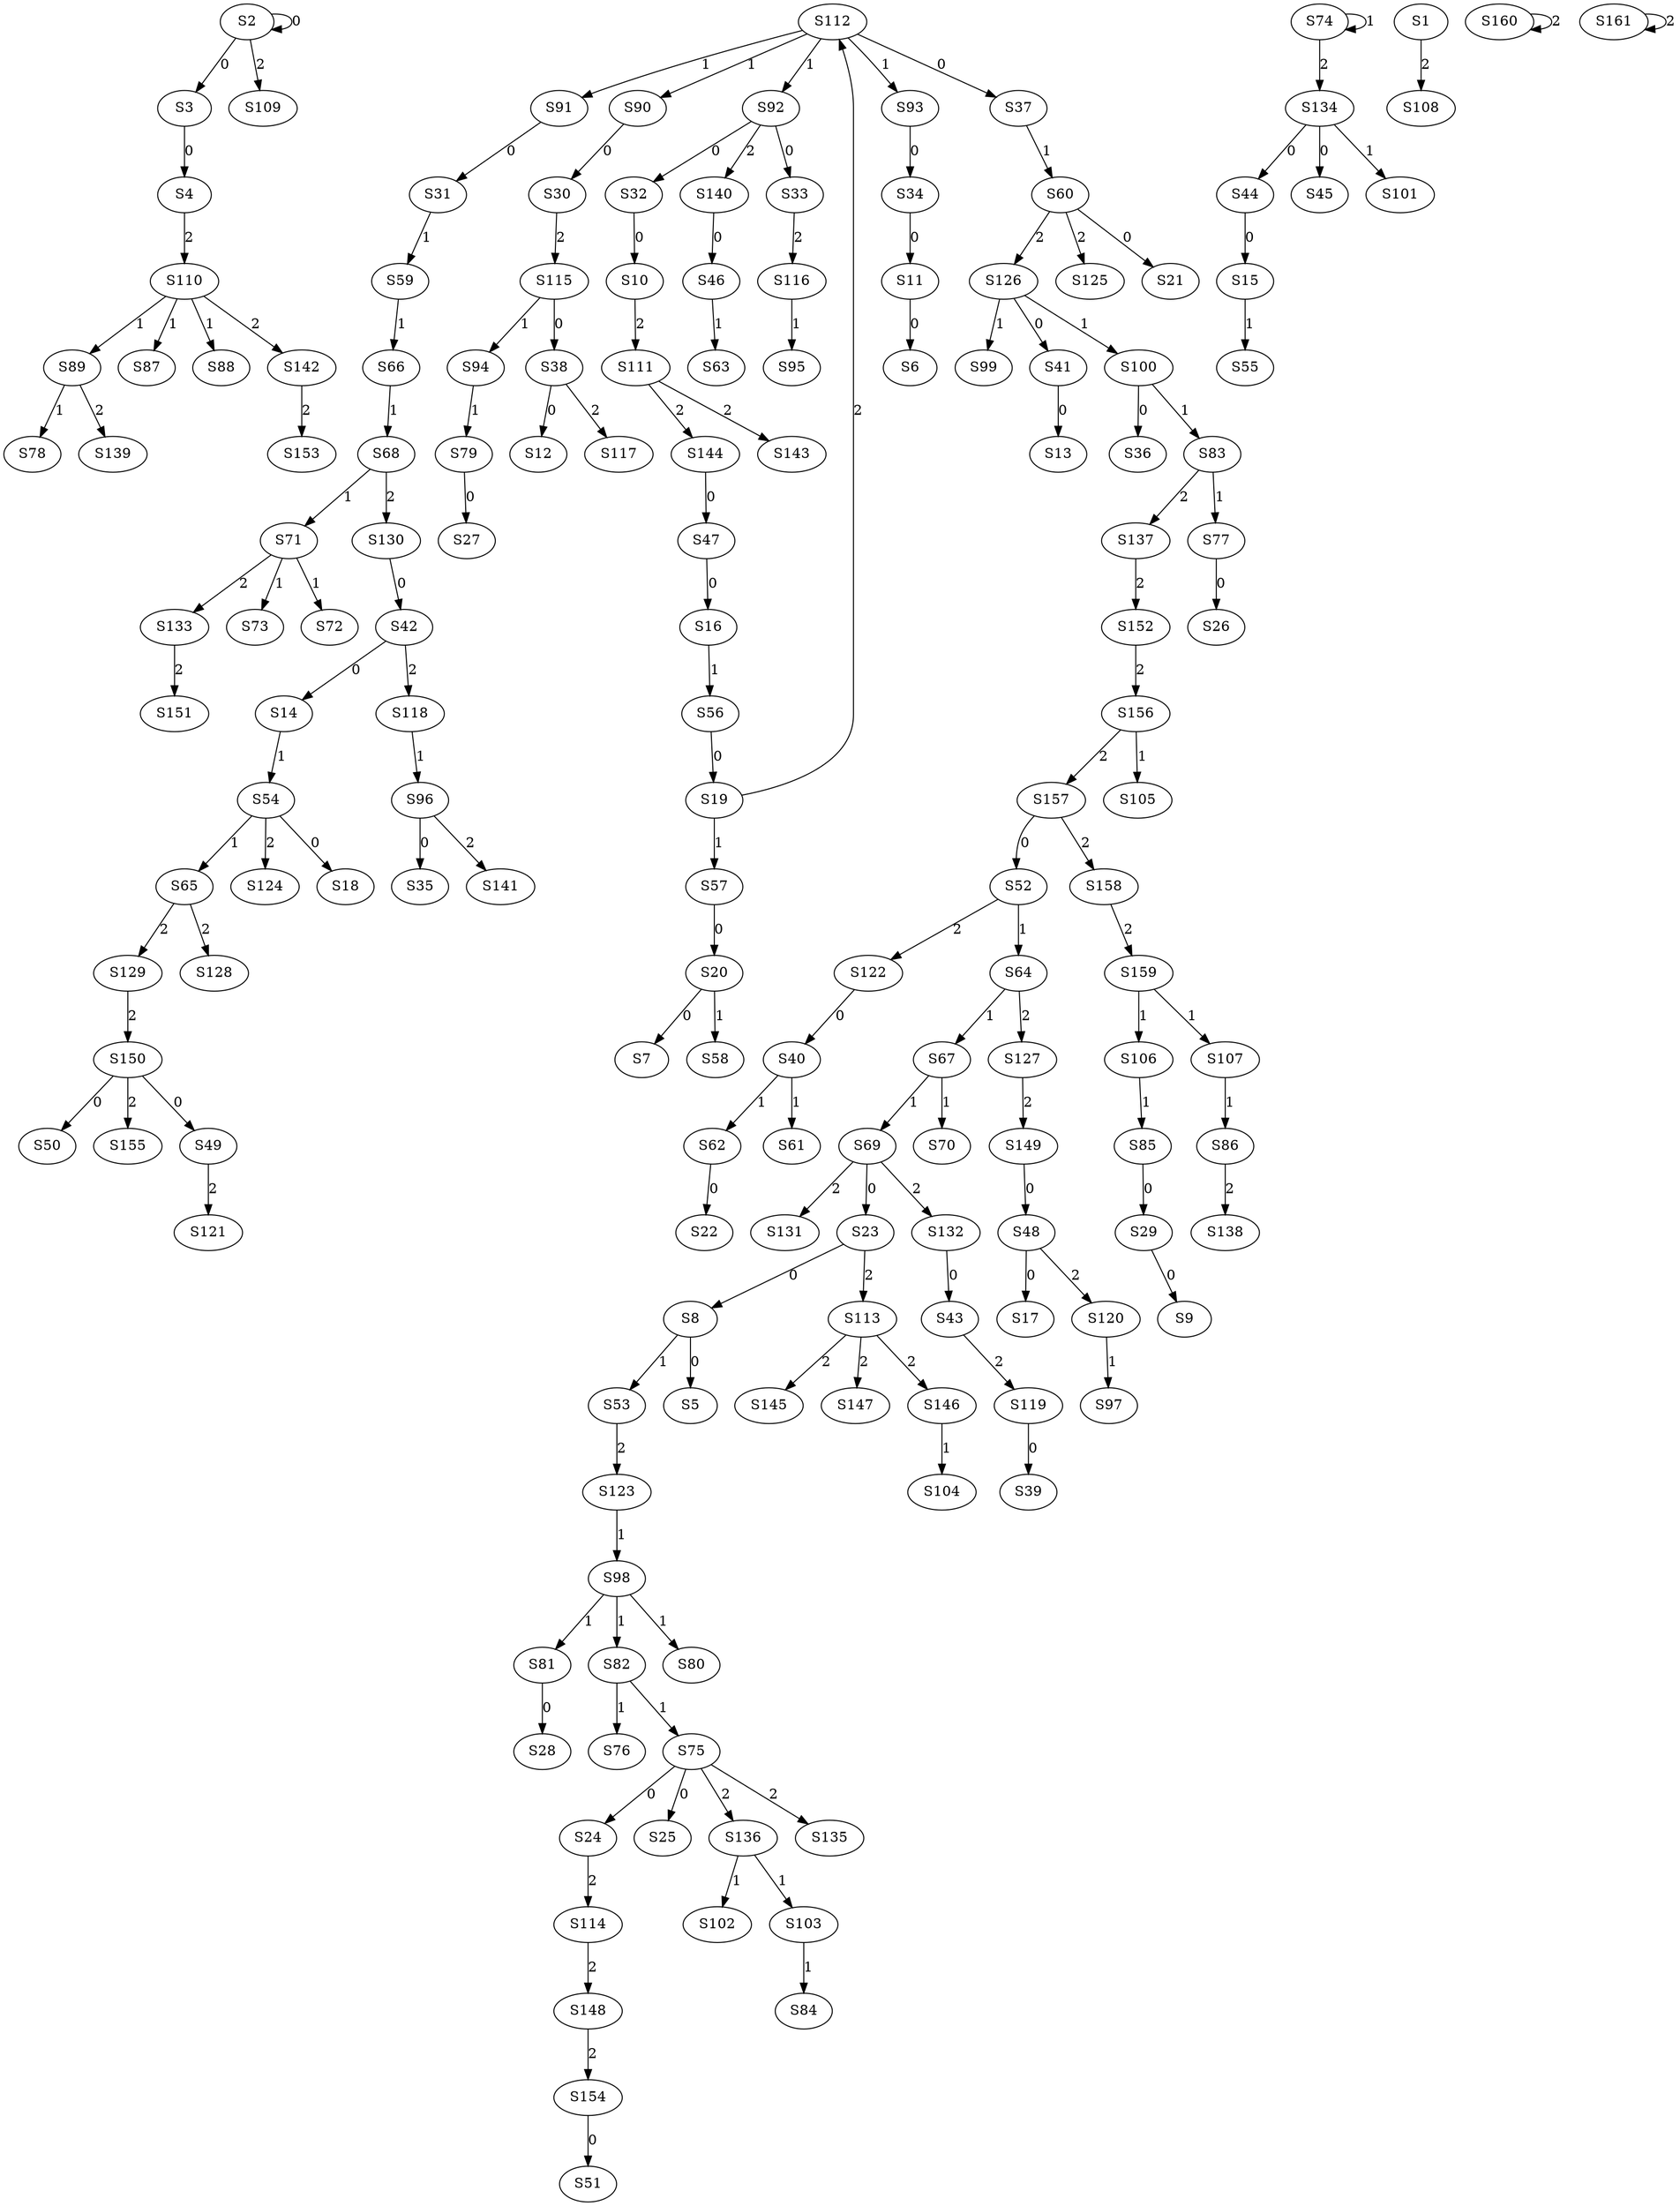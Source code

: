 strict digraph {
	S2 -> S2 [ label = 0 ];
	S2 -> S3 [ label = 0 ];
	S3 -> S4 [ label = 0 ];
	S8 -> S5 [ label = 0 ];
	S11 -> S6 [ label = 0 ];
	S20 -> S7 [ label = 0 ];
	S23 -> S8 [ label = 0 ];
	S29 -> S9 [ label = 0 ];
	S32 -> S10 [ label = 0 ];
	S34 -> S11 [ label = 0 ];
	S38 -> S12 [ label = 0 ];
	S41 -> S13 [ label = 0 ];
	S42 -> S14 [ label = 0 ];
	S44 -> S15 [ label = 0 ];
	S47 -> S16 [ label = 0 ];
	S48 -> S17 [ label = 0 ];
	S54 -> S18 [ label = 0 ];
	S56 -> S19 [ label = 0 ];
	S57 -> S20 [ label = 0 ];
	S60 -> S21 [ label = 0 ];
	S62 -> S22 [ label = 0 ];
	S69 -> S23 [ label = 0 ];
	S75 -> S24 [ label = 0 ];
	S75 -> S25 [ label = 0 ];
	S77 -> S26 [ label = 0 ];
	S79 -> S27 [ label = 0 ];
	S81 -> S28 [ label = 0 ];
	S85 -> S29 [ label = 0 ];
	S90 -> S30 [ label = 0 ];
	S91 -> S31 [ label = 0 ];
	S92 -> S32 [ label = 0 ];
	S92 -> S33 [ label = 0 ];
	S93 -> S34 [ label = 0 ];
	S96 -> S35 [ label = 0 ];
	S100 -> S36 [ label = 0 ];
	S112 -> S37 [ label = 0 ];
	S115 -> S38 [ label = 0 ];
	S119 -> S39 [ label = 0 ];
	S122 -> S40 [ label = 0 ];
	S126 -> S41 [ label = 0 ];
	S130 -> S42 [ label = 0 ];
	S132 -> S43 [ label = 0 ];
	S134 -> S44 [ label = 0 ];
	S134 -> S45 [ label = 0 ];
	S140 -> S46 [ label = 0 ];
	S144 -> S47 [ label = 0 ];
	S149 -> S48 [ label = 0 ];
	S150 -> S49 [ label = 0 ];
	S150 -> S50 [ label = 0 ];
	S154 -> S51 [ label = 0 ];
	S157 -> S52 [ label = 0 ];
	S8 -> S53 [ label = 1 ];
	S14 -> S54 [ label = 1 ];
	S15 -> S55 [ label = 1 ];
	S16 -> S56 [ label = 1 ];
	S19 -> S57 [ label = 1 ];
	S20 -> S58 [ label = 1 ];
	S31 -> S59 [ label = 1 ];
	S37 -> S60 [ label = 1 ];
	S40 -> S61 [ label = 1 ];
	S40 -> S62 [ label = 1 ];
	S46 -> S63 [ label = 1 ];
	S52 -> S64 [ label = 1 ];
	S54 -> S65 [ label = 1 ];
	S59 -> S66 [ label = 1 ];
	S64 -> S67 [ label = 1 ];
	S66 -> S68 [ label = 1 ];
	S67 -> S69 [ label = 1 ];
	S67 -> S70 [ label = 1 ];
	S68 -> S71 [ label = 1 ];
	S71 -> S72 [ label = 1 ];
	S71 -> S73 [ label = 1 ];
	S74 -> S74 [ label = 1 ];
	S82 -> S75 [ label = 1 ];
	S82 -> S76 [ label = 1 ];
	S83 -> S77 [ label = 1 ];
	S89 -> S78 [ label = 1 ];
	S94 -> S79 [ label = 1 ];
	S98 -> S80 [ label = 1 ];
	S98 -> S81 [ label = 1 ];
	S98 -> S82 [ label = 1 ];
	S100 -> S83 [ label = 1 ];
	S103 -> S84 [ label = 1 ];
	S106 -> S85 [ label = 1 ];
	S107 -> S86 [ label = 1 ];
	S110 -> S87 [ label = 1 ];
	S110 -> S88 [ label = 1 ];
	S110 -> S89 [ label = 1 ];
	S112 -> S90 [ label = 1 ];
	S112 -> S91 [ label = 1 ];
	S112 -> S92 [ label = 1 ];
	S112 -> S93 [ label = 1 ];
	S115 -> S94 [ label = 1 ];
	S116 -> S95 [ label = 1 ];
	S118 -> S96 [ label = 1 ];
	S120 -> S97 [ label = 1 ];
	S123 -> S98 [ label = 1 ];
	S126 -> S99 [ label = 1 ];
	S126 -> S100 [ label = 1 ];
	S134 -> S101 [ label = 1 ];
	S136 -> S102 [ label = 1 ];
	S136 -> S103 [ label = 1 ];
	S146 -> S104 [ label = 1 ];
	S156 -> S105 [ label = 1 ];
	S159 -> S106 [ label = 1 ];
	S159 -> S107 [ label = 1 ];
	S1 -> S108 [ label = 2 ];
	S2 -> S109 [ label = 2 ];
	S4 -> S110 [ label = 2 ];
	S10 -> S111 [ label = 2 ];
	S19 -> S112 [ label = 2 ];
	S23 -> S113 [ label = 2 ];
	S24 -> S114 [ label = 2 ];
	S30 -> S115 [ label = 2 ];
	S33 -> S116 [ label = 2 ];
	S38 -> S117 [ label = 2 ];
	S42 -> S118 [ label = 2 ];
	S43 -> S119 [ label = 2 ];
	S48 -> S120 [ label = 2 ];
	S49 -> S121 [ label = 2 ];
	S52 -> S122 [ label = 2 ];
	S53 -> S123 [ label = 2 ];
	S54 -> S124 [ label = 2 ];
	S60 -> S125 [ label = 2 ];
	S60 -> S126 [ label = 2 ];
	S64 -> S127 [ label = 2 ];
	S65 -> S128 [ label = 2 ];
	S65 -> S129 [ label = 2 ];
	S68 -> S130 [ label = 2 ];
	S69 -> S131 [ label = 2 ];
	S69 -> S132 [ label = 2 ];
	S71 -> S133 [ label = 2 ];
	S74 -> S134 [ label = 2 ];
	S75 -> S135 [ label = 2 ];
	S75 -> S136 [ label = 2 ];
	S83 -> S137 [ label = 2 ];
	S86 -> S138 [ label = 2 ];
	S89 -> S139 [ label = 2 ];
	S92 -> S140 [ label = 2 ];
	S96 -> S141 [ label = 2 ];
	S110 -> S142 [ label = 2 ];
	S111 -> S143 [ label = 2 ];
	S111 -> S144 [ label = 2 ];
	S113 -> S145 [ label = 2 ];
	S113 -> S146 [ label = 2 ];
	S113 -> S147 [ label = 2 ];
	S114 -> S148 [ label = 2 ];
	S127 -> S149 [ label = 2 ];
	S129 -> S150 [ label = 2 ];
	S133 -> S151 [ label = 2 ];
	S137 -> S152 [ label = 2 ];
	S142 -> S153 [ label = 2 ];
	S148 -> S154 [ label = 2 ];
	S150 -> S155 [ label = 2 ];
	S152 -> S156 [ label = 2 ];
	S156 -> S157 [ label = 2 ];
	S157 -> S158 [ label = 2 ];
	S158 -> S159 [ label = 2 ];
	S160 -> S160 [ label = 2 ];
	S161 -> S161 [ label = 2 ];
}